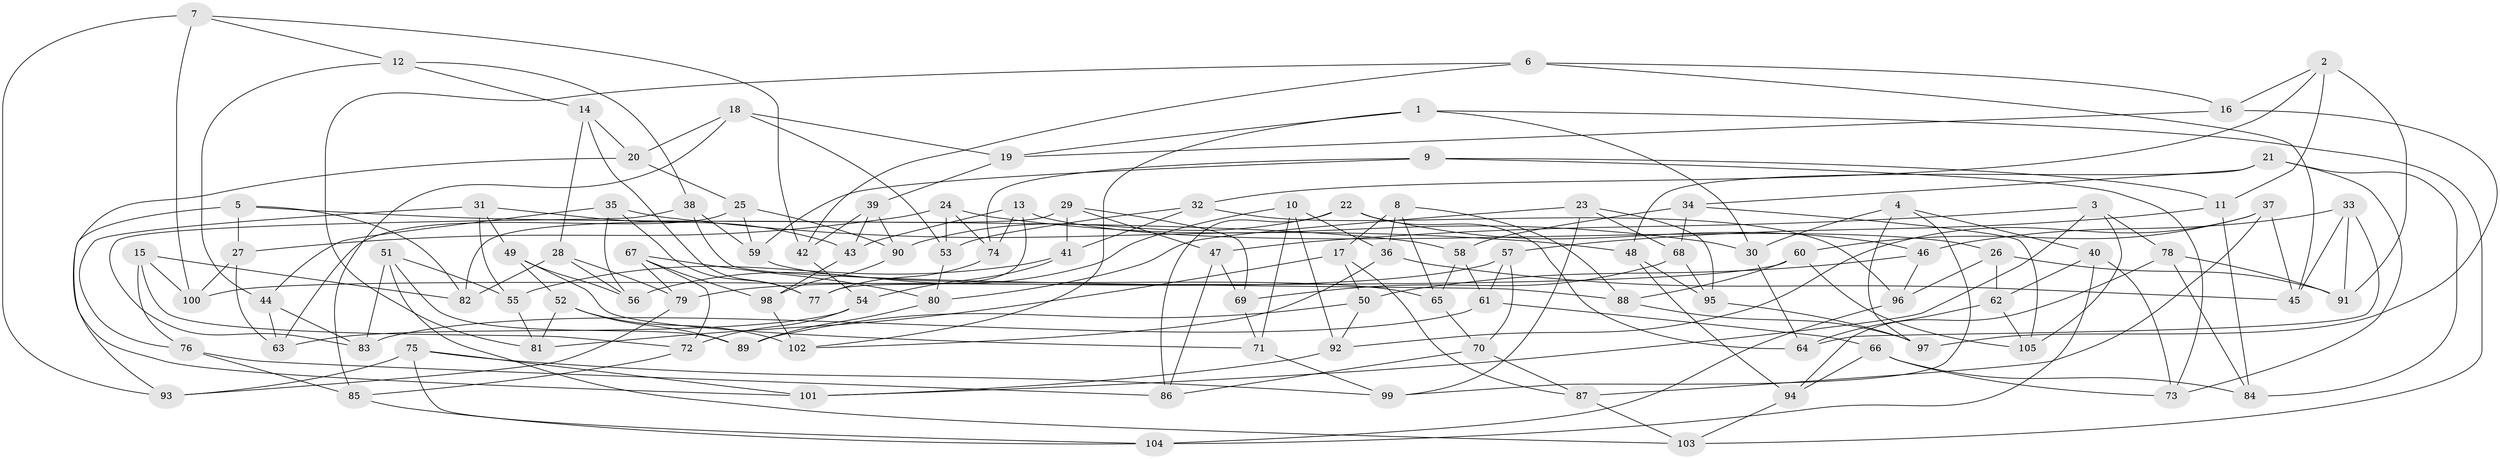 // Generated by graph-tools (version 1.1) at 2025/50/03/09/25 03:50:45]
// undirected, 105 vertices, 210 edges
graph export_dot {
graph [start="1"]
  node [color=gray90,style=filled];
  1;
  2;
  3;
  4;
  5;
  6;
  7;
  8;
  9;
  10;
  11;
  12;
  13;
  14;
  15;
  16;
  17;
  18;
  19;
  20;
  21;
  22;
  23;
  24;
  25;
  26;
  27;
  28;
  29;
  30;
  31;
  32;
  33;
  34;
  35;
  36;
  37;
  38;
  39;
  40;
  41;
  42;
  43;
  44;
  45;
  46;
  47;
  48;
  49;
  50;
  51;
  52;
  53;
  54;
  55;
  56;
  57;
  58;
  59;
  60;
  61;
  62;
  63;
  64;
  65;
  66;
  67;
  68;
  69;
  70;
  71;
  72;
  73;
  74;
  75;
  76;
  77;
  78;
  79;
  80;
  81;
  82;
  83;
  84;
  85;
  86;
  87;
  88;
  89;
  90;
  91;
  92;
  93;
  94;
  95;
  96;
  97;
  98;
  99;
  100;
  101;
  102;
  103;
  104;
  105;
  1 -- 19;
  1 -- 102;
  1 -- 30;
  1 -- 103;
  2 -- 91;
  2 -- 16;
  2 -- 32;
  2 -- 11;
  3 -- 101;
  3 -- 78;
  3 -- 105;
  3 -- 47;
  4 -- 30;
  4 -- 40;
  4 -- 99;
  4 -- 97;
  5 -- 82;
  5 -- 27;
  5 -- 58;
  5 -- 93;
  6 -- 45;
  6 -- 81;
  6 -- 42;
  6 -- 16;
  7 -- 100;
  7 -- 12;
  7 -- 93;
  7 -- 42;
  8 -- 36;
  8 -- 88;
  8 -- 65;
  8 -- 17;
  9 -- 11;
  9 -- 59;
  9 -- 74;
  9 -- 73;
  10 -- 92;
  10 -- 71;
  10 -- 56;
  10 -- 36;
  11 -- 84;
  11 -- 57;
  12 -- 38;
  12 -- 44;
  12 -- 14;
  13 -- 74;
  13 -- 26;
  13 -- 77;
  13 -- 43;
  14 -- 28;
  14 -- 20;
  14 -- 77;
  15 -- 100;
  15 -- 72;
  15 -- 76;
  15 -- 82;
  16 -- 97;
  16 -- 19;
  17 -- 50;
  17 -- 81;
  17 -- 87;
  18 -- 19;
  18 -- 20;
  18 -- 85;
  18 -- 53;
  19 -- 39;
  20 -- 25;
  20 -- 101;
  21 -- 34;
  21 -- 48;
  21 -- 84;
  21 -- 73;
  22 -- 64;
  22 -- 46;
  22 -- 86;
  22 -- 90;
  23 -- 80;
  23 -- 99;
  23 -- 95;
  23 -- 68;
  24 -- 27;
  24 -- 53;
  24 -- 30;
  24 -- 74;
  25 -- 59;
  25 -- 90;
  25 -- 63;
  26 -- 91;
  26 -- 96;
  26 -- 62;
  27 -- 100;
  27 -- 63;
  28 -- 79;
  28 -- 56;
  28 -- 82;
  29 -- 82;
  29 -- 41;
  29 -- 69;
  29 -- 47;
  30 -- 64;
  31 -- 49;
  31 -- 76;
  31 -- 55;
  31 -- 43;
  32 -- 41;
  32 -- 53;
  32 -- 96;
  33 -- 91;
  33 -- 45;
  33 -- 64;
  33 -- 46;
  34 -- 105;
  34 -- 68;
  34 -- 58;
  35 -- 56;
  35 -- 44;
  35 -- 48;
  35 -- 77;
  36 -- 45;
  36 -- 102;
  37 -- 45;
  37 -- 92;
  37 -- 60;
  37 -- 87;
  38 -- 59;
  38 -- 88;
  38 -- 83;
  39 -- 90;
  39 -- 43;
  39 -- 42;
  40 -- 104;
  40 -- 62;
  40 -- 73;
  41 -- 55;
  41 -- 54;
  42 -- 54;
  43 -- 98;
  44 -- 83;
  44 -- 63;
  46 -- 50;
  46 -- 96;
  47 -- 86;
  47 -- 69;
  48 -- 94;
  48 -- 95;
  49 -- 71;
  49 -- 56;
  49 -- 52;
  50 -- 89;
  50 -- 92;
  51 -- 103;
  51 -- 89;
  51 -- 55;
  51 -- 83;
  52 -- 102;
  52 -- 89;
  52 -- 81;
  53 -- 80;
  54 -- 63;
  54 -- 72;
  55 -- 81;
  57 -- 61;
  57 -- 79;
  57 -- 70;
  58 -- 65;
  58 -- 61;
  59 -- 65;
  60 -- 105;
  60 -- 88;
  60 -- 100;
  61 -- 83;
  61 -- 66;
  62 -- 105;
  62 -- 64;
  65 -- 70;
  66 -- 73;
  66 -- 84;
  66 -- 94;
  67 -- 79;
  67 -- 98;
  67 -- 80;
  67 -- 72;
  68 -- 95;
  68 -- 69;
  69 -- 71;
  70 -- 86;
  70 -- 87;
  71 -- 99;
  72 -- 85;
  74 -- 77;
  75 -- 104;
  75 -- 101;
  75 -- 99;
  75 -- 93;
  76 -- 86;
  76 -- 85;
  78 -- 94;
  78 -- 91;
  78 -- 84;
  79 -- 93;
  80 -- 89;
  85 -- 104;
  87 -- 103;
  88 -- 97;
  90 -- 98;
  92 -- 101;
  94 -- 103;
  95 -- 97;
  96 -- 104;
  98 -- 102;
}
